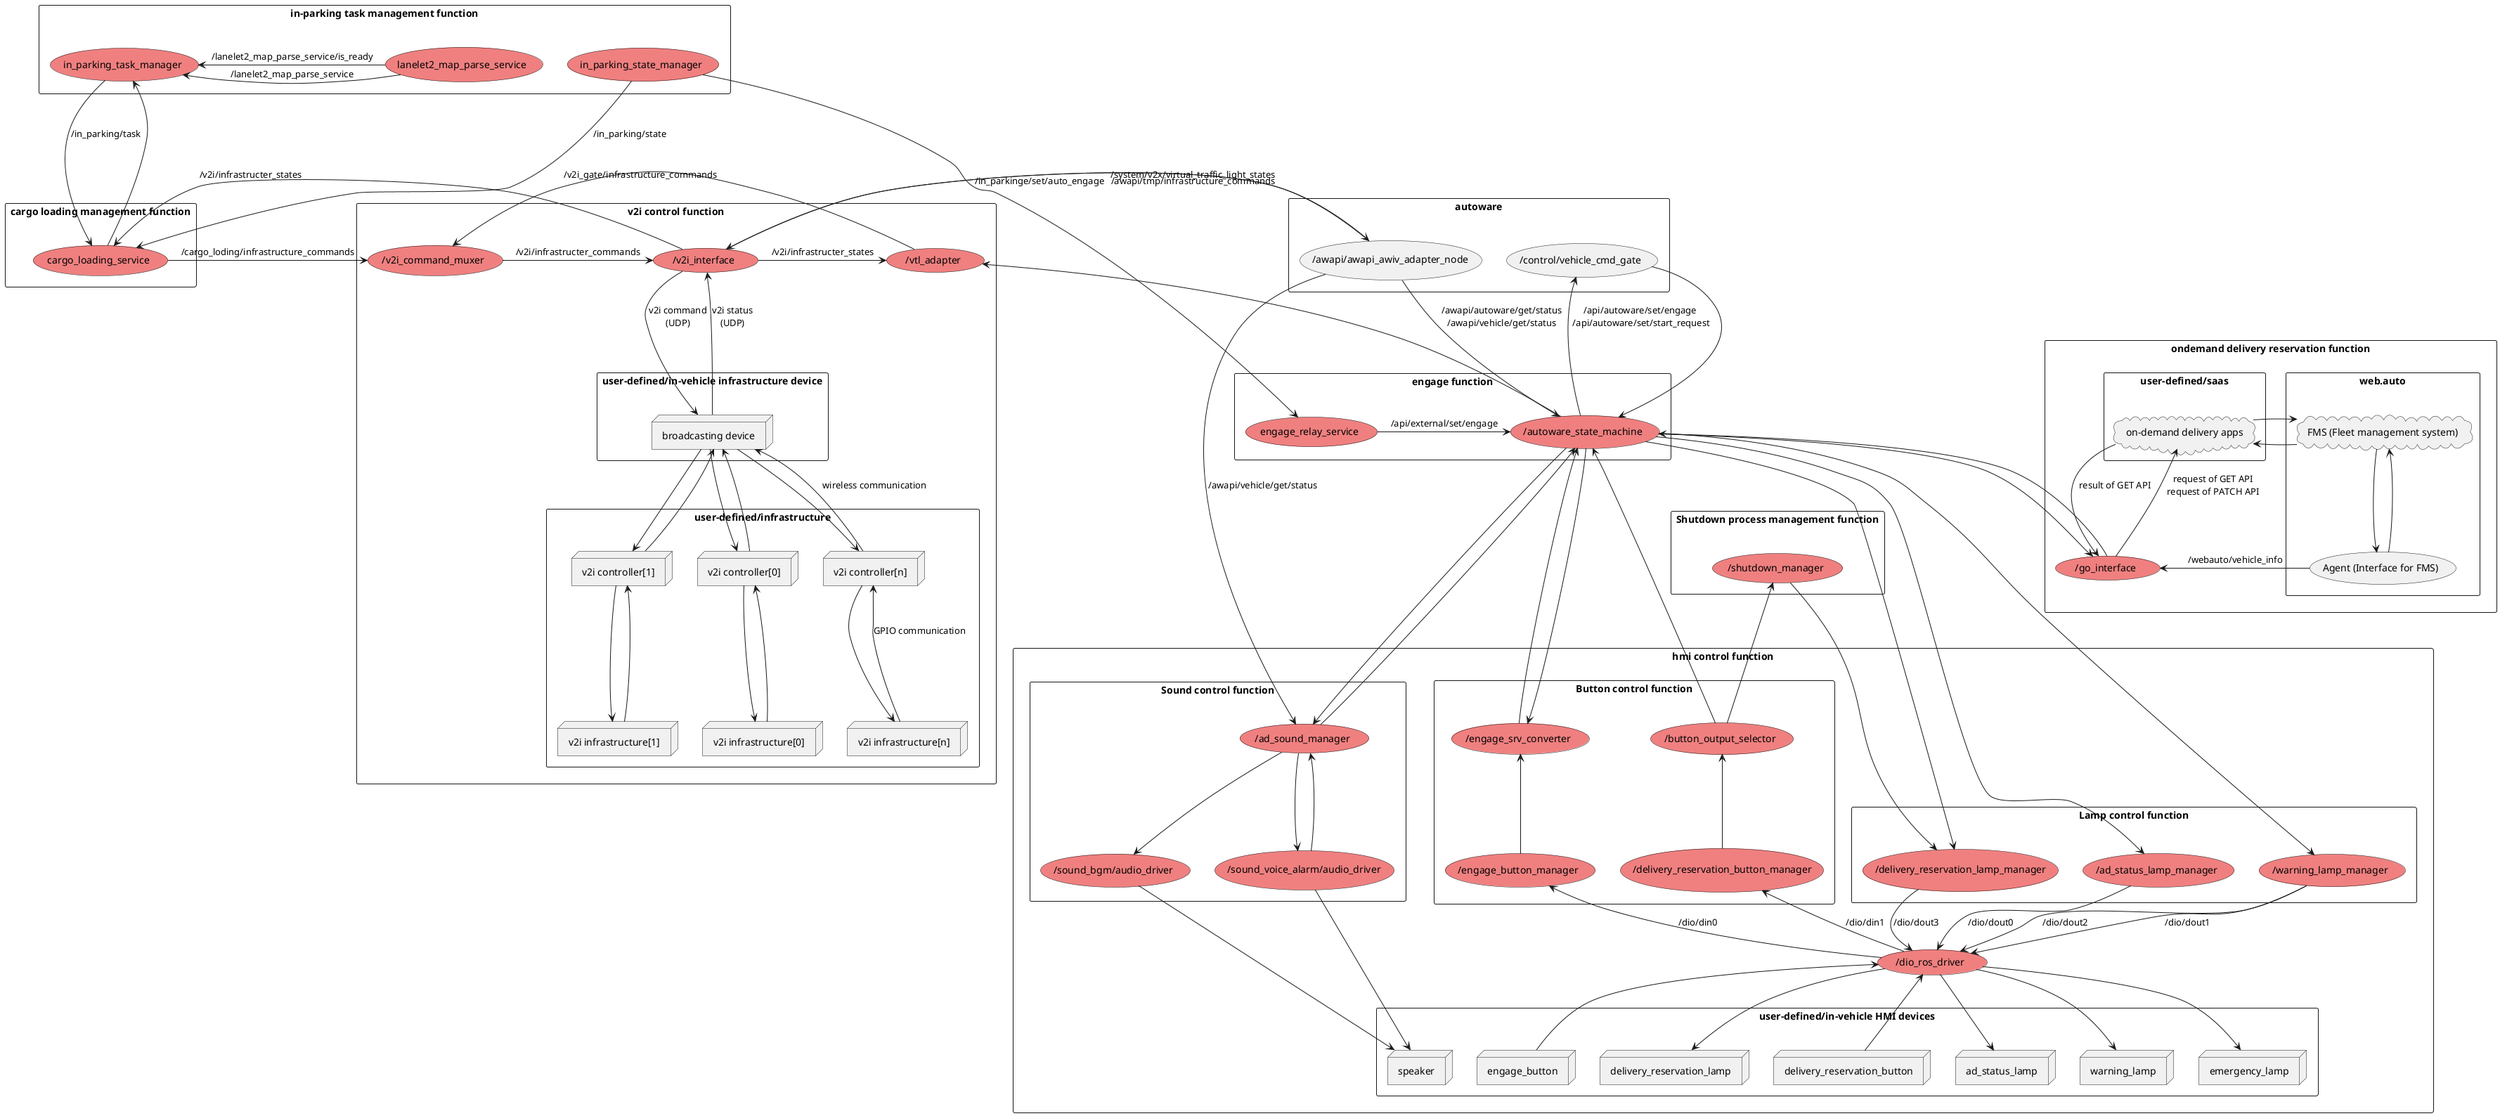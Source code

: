 @startuml
rectangle "autoware" {
  usecase "/awapi/awapi_awiv_adapter_node"
  usecase "/control/vehicle_cmd_gate"
}

rectangle "v2i control function" {
  usecase "/v2i_interface" #LightCoral
  usecase "/vtl_adapter" #LightCoral
  usecase "/v2i_command_muxer" #LightCoral
  rectangle "user-defined/in-vehicle infrastructure device" {
    node "broadcasting device"
  }
  rectangle "user-defined/infrastructure" {
    node "v2i controller[0]" as v2ictl_0
    node "v2i controller[1]" as v2ictl_1
    node "v2i controller[n]" as v2ictl_n
    node "v2i infrastructure[0]" as v2ihw_0
    node "v2i infrastructure[1]" as v2ihw_1
    node "v2i infrastructure[n]" as v2ihw_n
  }
}

rectangle "in-parking task management function" {
    usecase "in_parking_state_manager" #LightCoral
    usecase "in_parking_task_manager" #LightCoral
    usecase "lanelet2_map_parse_service" #LightCoral
}

rectangle "engage function"{
    usecase "engage_relay_service"  #LightCoral
    usecase "/autoware_state_machine" #LightCoral
}

rectangle "cargo loading management function"{
  usecase "cargo_loading_service"  #LightCoral
}

rectangle "ondemand delivery reservation function" {
  rectangle "web.auto" {
    cloud "FMS (Fleet management system)" as FMS
    usecase "Agent (Interface for FMS)" as Agent
  }
  rectangle "user-defined/saas" {
    cloud "on-demand delivery apps" as DeliveryApp
  }
  usecase "/go_interface" #LightCoral
}

rectangle "Shutdown process management function" {
    usecase "/shutdown_manager" #LightCoral
}

rectangle "hmi control function" {
  rectangle "Sound control function" {
    usecase "/ad_sound_manager" #LightCoral
    usecase "/sound_voice_alarm/audio_driver" #LightCoral
    usecase "/sound_bgm/audio_driver" #LightCoral
  }
  rectangle "Lamp control function" {
    usecase "/ad_status_lamp_manager" #LightCoral
    usecase "/warning_lamp_manager" #LightCoral
    usecase "/delivery_reservation_lamp_manager" #LightCoral
  }
  rectangle "Button control function" {
    usecase "/engage_button_manager" #LightCoral
    usecase "/engage_srv_converter" #LightCoral
    usecase "/button_output_selector" #LightCoral
    usecase "/delivery_reservation_button_manager" #LightCoral
  }
  usecase "/dio_ros_driver" as (/dio_ros_driver) #LightCoral

  rectangle "user-defined/in-vehicle HMI devices" {
    node "speaker"
    node "ad_status_lamp"
    node "warning_lamp"
    node "emergency_lamp"
    node "delivery_reservation_lamp"
    node "engage_button"
    node "delivery_reservation_button"
  }
}

(/autoware_state_machine) --> (/go_interface)
(/autoware_state_machine) <-- (/go_interface)

(cargo_loading_service) <-u- (in_parking_state_manager) :/in_parking/state
(cargo_loading_service) -u-> (in_parking_task_manager)
(cargo_loading_service) <--u- (in_parking_task_manager) :/in_parking/task
(in_parking_task_manager) <- (lanelet2_map_parse_service) : /lanelet2_map_parse_service
(in_parking_task_manager) <- (lanelet2_map_parse_service) : /lanelet2_map_parse_service/is_ready
(/vtl_adapter) <- (/v2i_interface) : /v2i/infrastructer_states
(cargo_loading_service) -> (/v2i_command_muxer) : /cargo_loding/infrastructure_commands
(/v2i_command_muxer) -> (/v2i_interface) : /v2i/infrastructer_commands
(/v2i_interface) -> (cargo_loading_service) : /v2i/infrastructer_states

(in_parking_state_manager) -> (engage_relay_service) : \n/in_parkinge/set/auto_engage
(engage_relay_service) -> (/autoware_state_machine) : /api/external/set/engage

(/v2i_interface) -[hidden] (/ad_sound_manager)
(/engage_srv_converter) -[hidden] (/v2i_interface)
(/ad_sound_manager) -[hidden] (/engage_srv_converter)
(broadcasting device) -[hidden] (speaker)

(/delivery_reservation_lamp_manager) --[hidden] (delivery_reservation_lamp)
(/ad_status_lamp_manager) --[hidden] (ad_status_lamp)
(/engage_button_manager) --[hidden] (engage_button)
(/warning_lamp_manager) --[hidden] (emergency_lamp)
(/warning_lamp_manager) ---[hidden] (warning_lamp)
(/ad_sound_manager) --[hidden] (speaker)

(/v2i_interface) <-- (/awapi/awapi_awiv_adapter_node)  : \n/awapi/tmp/infrastructure_commands
(/v2i_interface) -> (/awapi/awapi_awiv_adapter_node)  : /system/v2x/virtual_traffic_light_states
(/v2i_interface) --> (broadcasting device) : v2i command\n(UDP)
(/v2i_interface) <-- (broadcasting device) : v2i status\n(UDP)
(/v2i_command_muxer) <- (/vtl_adapter) : /v2i_gate/infrastructure_commands
(/vtl_adapter) <- (/autoware_state_machine)

(broadcasting device) --> (v2ictl_0)
(broadcasting device) <-- (v2ictl_0)
(broadcasting device) --> (v2ictl_1)
(broadcasting device) <-- (v2ictl_1)
(broadcasting device) --> (v2ictl_n)
(broadcasting device) <-- (v2ictl_n) : wireless communication

(/autoware_state_machine) --> (/ad_status_lamp_manager)
(/ad_status_lamp_manager) --> (/dio_ros_driver) : /dio/dout0

(/delivery_reservation_button_manager) <-- (/dio_ros_driver): /dio/din1
(/button_output_selector) <-- (/delivery_reservation_button_manager)
(/autoware_state_machine) <- (/button_output_selector)
(/shutdown_manager) <-d- (/button_output_selector)
(/engage_button_manager) <-- (/dio_ros_driver): /dio/din0
(/engage_srv_converter) <-- (/engage_button_manager)

(/autoware_state_machine) --> (/delivery_reservation_lamp_manager)
(/shutdown_manager) -d-> (/delivery_reservation_lamp_manager)
(/delivery_reservation_lamp_manager) --> (/dio_ros_driver) : /dio/dout3

(/autoware_state_machine) <-- (/engage_srv_converter)
(/autoware_state_machine) --> (/engage_srv_converter) 
(/control/vehicle_cmd_gate) <-- (/autoware_state_machine) : /api/autoware/set/engage\n /api/autoware/set/start_request
(/control/vehicle_cmd_gate) --> (/autoware_state_machine) 

(/awapi/awapi_awiv_adapter_node) -[hidden] (/control/vehicle_cmd_gate)
(/awapi/awapi_awiv_adapter_node) --> (/ad_sound_manager) : /awapi/vehicle/get/status
(/autoware_state_machine) ---> (/ad_sound_manager)
(/autoware_state_machine) <--- (/ad_sound_manager)
(/ad_sound_manager) --> (/sound_voice_alarm/audio_driver)
(/ad_sound_manager) <-- (/sound_voice_alarm/audio_driver)
(/ad_sound_manager) --> (/sound_bgm/audio_driver)
(/sound_voice_alarm/audio_driver) --> (speaker)
(/sound_bgm/audio_driver) --> (speaker)

(FMS) -> (DeliveryApp)
(FMS) <- (DeliveryApp)
(FMS) --> (Agent)
(FMS) <-- (Agent)
(Agent) -> (/go_interface) : /webauto/vehicle_info
(DeliveryApp) -->  (/go_interface) : result of GET API
(DeliveryApp) <-- (/go_interface) : request of GET API\nrequest of PATCH API

(broadcasting device) -[hidden] (v2ictl_1)
(v2ictl_0) -[hidden] (v2ictl_1)
(v2ictl_1) -[hidden] (v2ictl_n)
(v2ictl_n) --[hidden] (/ad_sound_manager)


(v2ictl_0) --> (v2ihw_0)
(v2ictl_0) <-- (v2ihw_0)
(v2ictl_1) --> (v2ihw_1)
(v2ictl_1) <-- (v2ihw_1)
(v2ictl_n) --> (v2ihw_n)
(v2ictl_n) <-- (v2ihw_n) : GPIO communication

(/autoware_state_machine) --> (/warning_lamp_manager)
(/warning_lamp_manager) --> (/dio_ros_driver) : /dio/dout2
(/warning_lamp_manager) --> (/dio_ros_driver) : /dio/dout1

(/dio_ros_driver) --> (ad_status_lamp)
(/dio_ros_driver) --> (warning_lamp)
(/dio_ros_driver) --> (emergency_lamp)
(/dio_ros_driver) --> (delivery_reservation_lamp)
(/dio_ros_driver) <-- (engage_button)
(/dio_ros_driver) <-- (delivery_reservation_button)

(/awapi/awapi_awiv_adapter_node) --> (/autoware_state_machine) : /awapi/autoware/get/status\n/awapi/vehicle/get/status

@enduml
